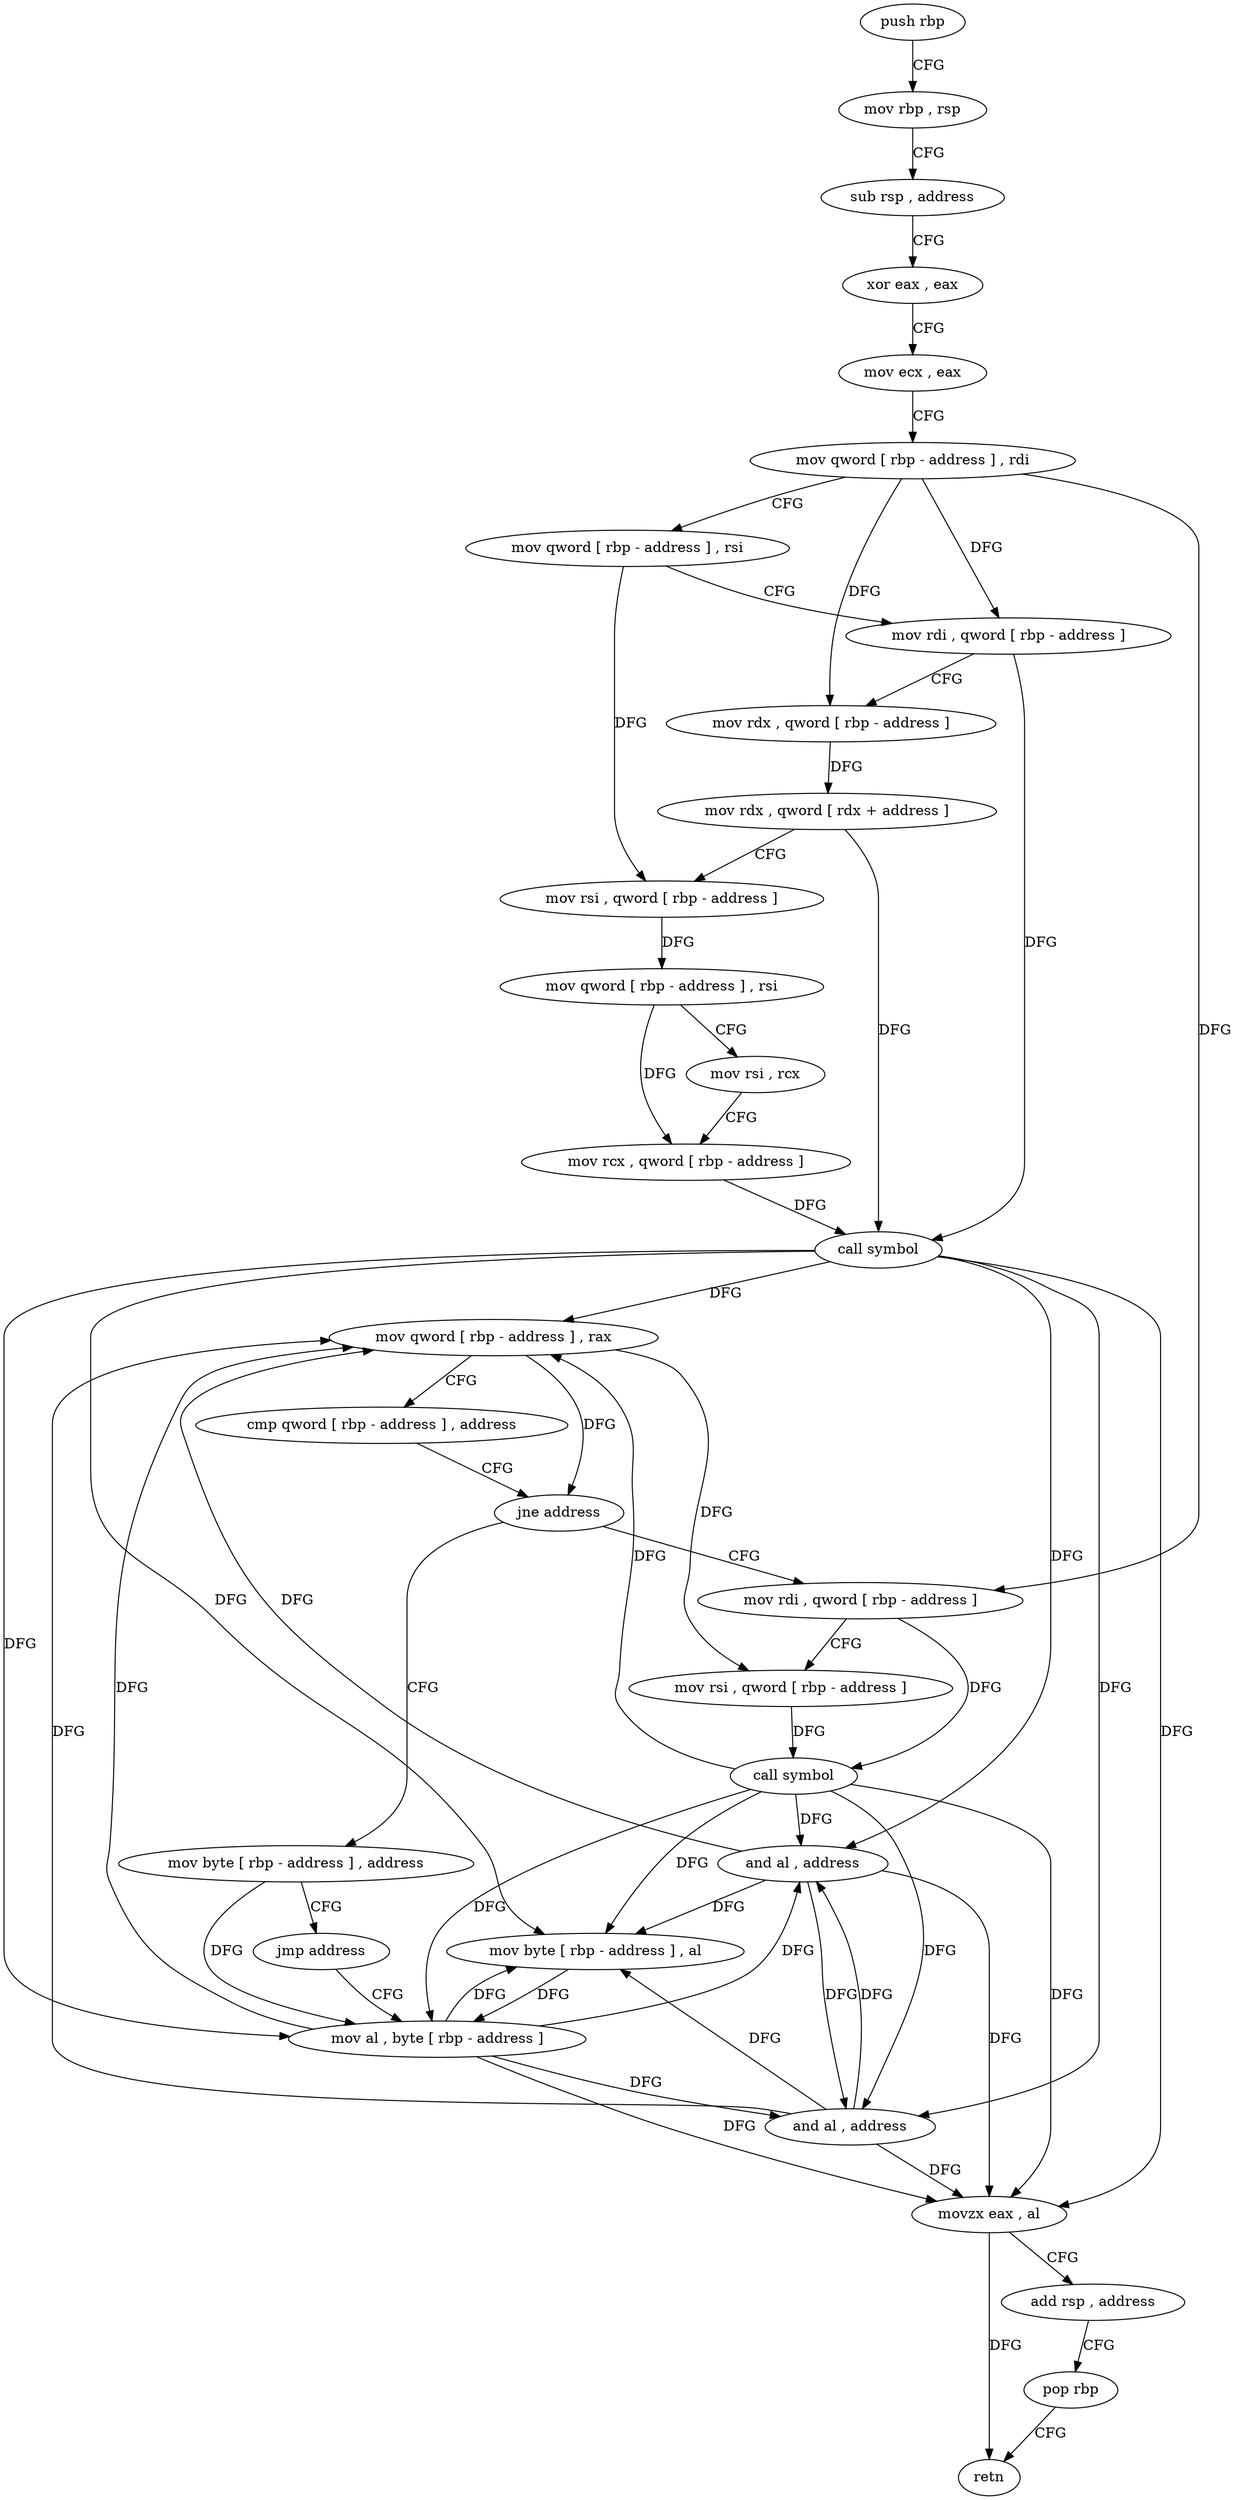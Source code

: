 digraph "func" {
"197744" [label = "push rbp" ]
"197745" [label = "mov rbp , rsp" ]
"197748" [label = "sub rsp , address" ]
"197752" [label = "xor eax , eax" ]
"197754" [label = "mov ecx , eax" ]
"197756" [label = "mov qword [ rbp - address ] , rdi" ]
"197760" [label = "mov qword [ rbp - address ] , rsi" ]
"197764" [label = "mov rdi , qword [ rbp - address ]" ]
"197768" [label = "mov rdx , qword [ rbp - address ]" ]
"197772" [label = "mov rdx , qword [ rdx + address ]" ]
"197776" [label = "mov rsi , qword [ rbp - address ]" ]
"197780" [label = "mov qword [ rbp - address ] , rsi" ]
"197784" [label = "mov rsi , rcx" ]
"197787" [label = "mov rcx , qword [ rbp - address ]" ]
"197791" [label = "call symbol" ]
"197796" [label = "mov qword [ rbp - address ] , rax" ]
"197800" [label = "cmp qword [ rbp - address ] , address" ]
"197805" [label = "jne address" ]
"197820" [label = "mov rdi , qword [ rbp - address ]" ]
"197811" [label = "mov byte [ rbp - address ] , address" ]
"197824" [label = "mov rsi , qword [ rbp - address ]" ]
"197828" [label = "call symbol" ]
"197833" [label = "and al , address" ]
"197835" [label = "mov byte [ rbp - address ] , al" ]
"197838" [label = "mov al , byte [ rbp - address ]" ]
"197815" [label = "jmp address" ]
"197841" [label = "and al , address" ]
"197843" [label = "movzx eax , al" ]
"197846" [label = "add rsp , address" ]
"197850" [label = "pop rbp" ]
"197851" [label = "retn" ]
"197744" -> "197745" [ label = "CFG" ]
"197745" -> "197748" [ label = "CFG" ]
"197748" -> "197752" [ label = "CFG" ]
"197752" -> "197754" [ label = "CFG" ]
"197754" -> "197756" [ label = "CFG" ]
"197756" -> "197760" [ label = "CFG" ]
"197756" -> "197764" [ label = "DFG" ]
"197756" -> "197768" [ label = "DFG" ]
"197756" -> "197820" [ label = "DFG" ]
"197760" -> "197764" [ label = "CFG" ]
"197760" -> "197776" [ label = "DFG" ]
"197764" -> "197768" [ label = "CFG" ]
"197764" -> "197791" [ label = "DFG" ]
"197768" -> "197772" [ label = "DFG" ]
"197772" -> "197776" [ label = "CFG" ]
"197772" -> "197791" [ label = "DFG" ]
"197776" -> "197780" [ label = "DFG" ]
"197780" -> "197784" [ label = "CFG" ]
"197780" -> "197787" [ label = "DFG" ]
"197784" -> "197787" [ label = "CFG" ]
"197787" -> "197791" [ label = "DFG" ]
"197791" -> "197796" [ label = "DFG" ]
"197791" -> "197833" [ label = "DFG" ]
"197791" -> "197835" [ label = "DFG" ]
"197791" -> "197838" [ label = "DFG" ]
"197791" -> "197841" [ label = "DFG" ]
"197791" -> "197843" [ label = "DFG" ]
"197796" -> "197800" [ label = "CFG" ]
"197796" -> "197805" [ label = "DFG" ]
"197796" -> "197824" [ label = "DFG" ]
"197800" -> "197805" [ label = "CFG" ]
"197805" -> "197820" [ label = "CFG" ]
"197805" -> "197811" [ label = "CFG" ]
"197820" -> "197824" [ label = "CFG" ]
"197820" -> "197828" [ label = "DFG" ]
"197811" -> "197815" [ label = "CFG" ]
"197811" -> "197838" [ label = "DFG" ]
"197824" -> "197828" [ label = "DFG" ]
"197828" -> "197833" [ label = "DFG" ]
"197828" -> "197796" [ label = "DFG" ]
"197828" -> "197835" [ label = "DFG" ]
"197828" -> "197838" [ label = "DFG" ]
"197828" -> "197841" [ label = "DFG" ]
"197828" -> "197843" [ label = "DFG" ]
"197833" -> "197835" [ label = "DFG" ]
"197833" -> "197796" [ label = "DFG" ]
"197833" -> "197841" [ label = "DFG" ]
"197833" -> "197843" [ label = "DFG" ]
"197835" -> "197838" [ label = "DFG" ]
"197838" -> "197841" [ label = "DFG" ]
"197838" -> "197796" [ label = "DFG" ]
"197838" -> "197833" [ label = "DFG" ]
"197838" -> "197835" [ label = "DFG" ]
"197838" -> "197843" [ label = "DFG" ]
"197815" -> "197838" [ label = "CFG" ]
"197841" -> "197843" [ label = "DFG" ]
"197841" -> "197796" [ label = "DFG" ]
"197841" -> "197833" [ label = "DFG" ]
"197841" -> "197835" [ label = "DFG" ]
"197843" -> "197846" [ label = "CFG" ]
"197843" -> "197851" [ label = "DFG" ]
"197846" -> "197850" [ label = "CFG" ]
"197850" -> "197851" [ label = "CFG" ]
}
